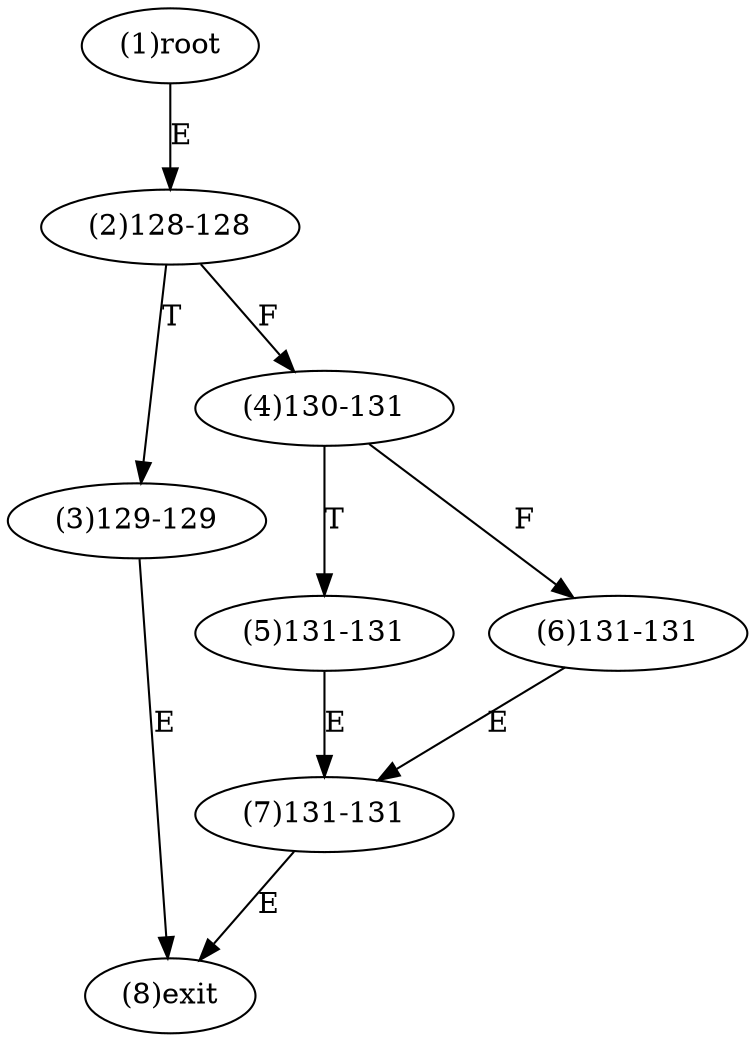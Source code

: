 digraph "" { 
1[ label="(1)root"];
2[ label="(2)128-128"];
3[ label="(3)129-129"];
4[ label="(4)130-131"];
5[ label="(5)131-131"];
6[ label="(6)131-131"];
7[ label="(7)131-131"];
8[ label="(8)exit"];
1->2[ label="E"];
2->4[ label="F"];
2->3[ label="T"];
3->8[ label="E"];
4->6[ label="F"];
4->5[ label="T"];
5->7[ label="E"];
6->7[ label="E"];
7->8[ label="E"];
}